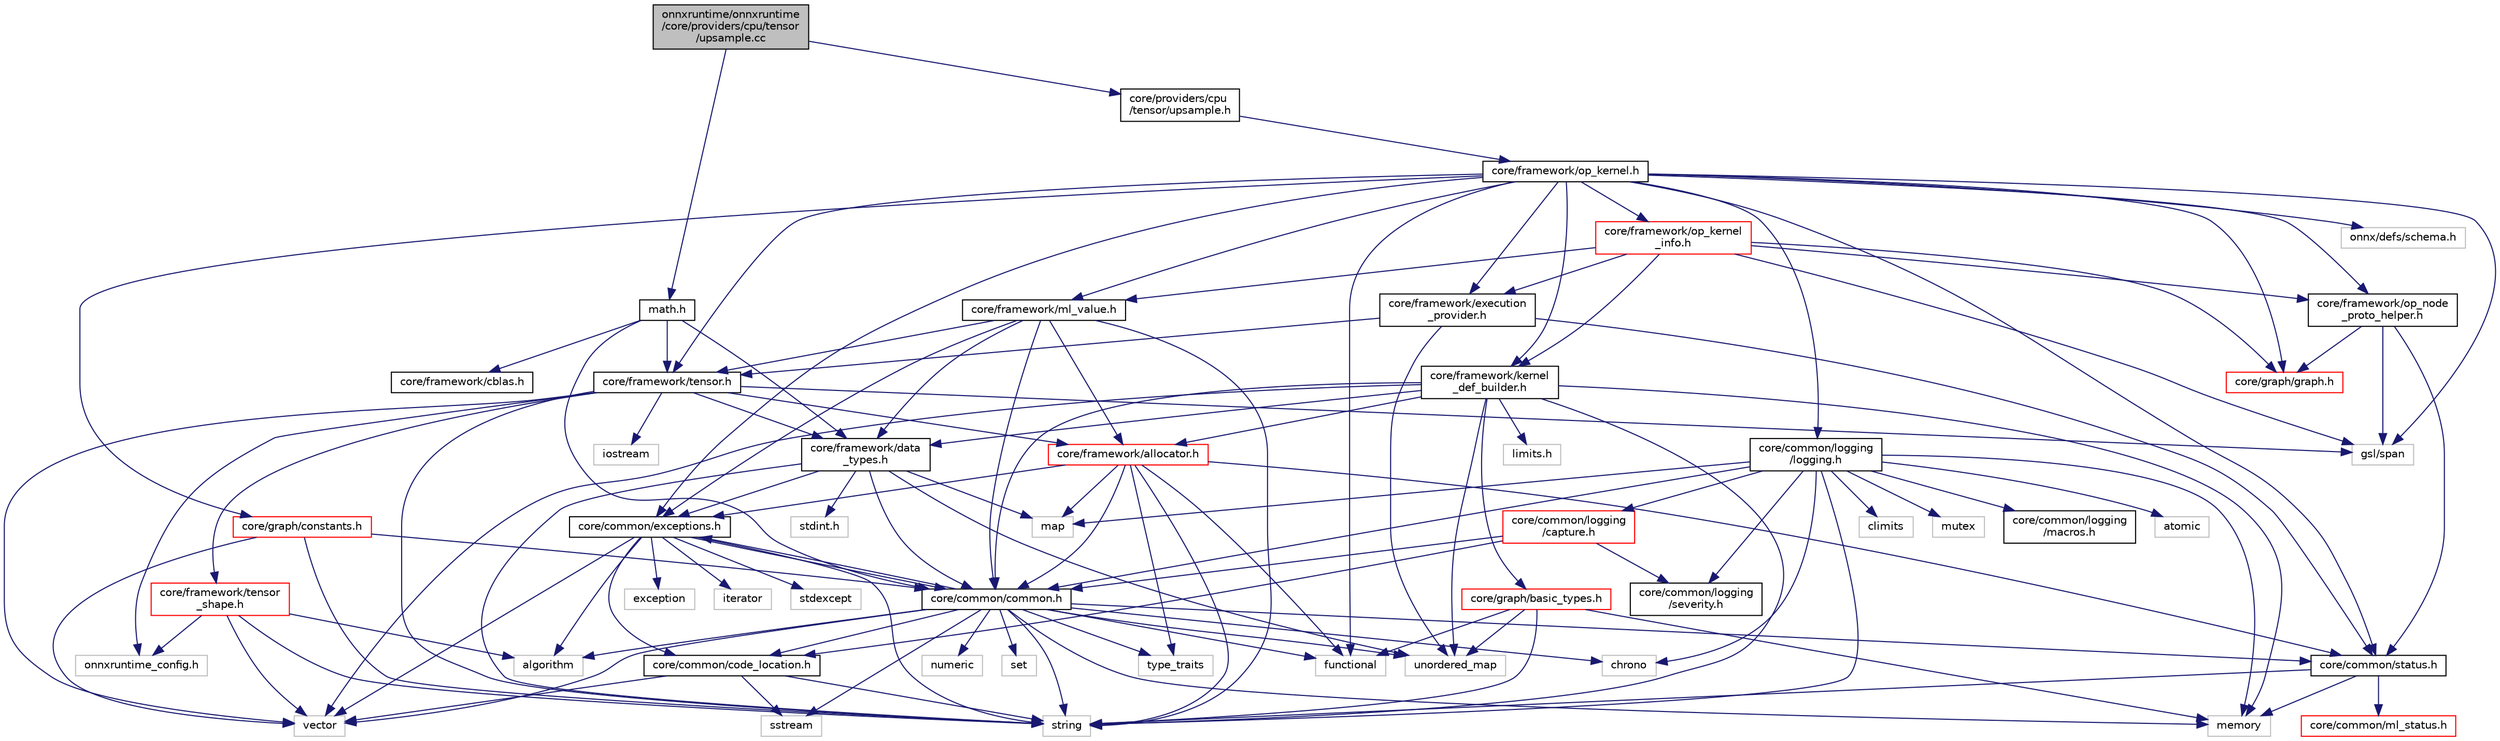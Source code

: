 digraph "onnxruntime/onnxruntime/core/providers/cpu/tensor/upsample.cc"
{
  edge [fontname="Helvetica",fontsize="10",labelfontname="Helvetica",labelfontsize="10"];
  node [fontname="Helvetica",fontsize="10",shape=record];
  Node0 [label="onnxruntime/onnxruntime\l/core/providers/cpu/tensor\l/upsample.cc",height=0.2,width=0.4,color="black", fillcolor="grey75", style="filled", fontcolor="black"];
  Node0 -> Node1 [color="midnightblue",fontsize="10",style="solid"];
  Node1 [label="core/providers/cpu\l/tensor/upsample.h",height=0.2,width=0.4,color="black", fillcolor="white", style="filled",URL="$cpu_2tensor_2upsample_8h.html"];
  Node1 -> Node2 [color="midnightblue",fontsize="10",style="solid"];
  Node2 [label="core/framework/op_kernel.h",height=0.2,width=0.4,color="black", fillcolor="white", style="filled",URL="$op__kernel_8h.html"];
  Node2 -> Node3 [color="midnightblue",fontsize="10",style="solid"];
  Node3 [label="functional",height=0.2,width=0.4,color="grey75", fillcolor="white", style="filled"];
  Node2 -> Node4 [color="midnightblue",fontsize="10",style="solid"];
  Node4 [label="core/common/exceptions.h",height=0.2,width=0.4,color="black", fillcolor="white", style="filled",URL="$exceptions_8h.html"];
  Node4 -> Node5 [color="midnightblue",fontsize="10",style="solid"];
  Node5 [label="algorithm",height=0.2,width=0.4,color="grey75", fillcolor="white", style="filled"];
  Node4 -> Node6 [color="midnightblue",fontsize="10",style="solid"];
  Node6 [label="exception",height=0.2,width=0.4,color="grey75", fillcolor="white", style="filled"];
  Node4 -> Node7 [color="midnightblue",fontsize="10",style="solid"];
  Node7 [label="iterator",height=0.2,width=0.4,color="grey75", fillcolor="white", style="filled"];
  Node4 -> Node8 [color="midnightblue",fontsize="10",style="solid"];
  Node8 [label="stdexcept",height=0.2,width=0.4,color="grey75", fillcolor="white", style="filled"];
  Node4 -> Node9 [color="midnightblue",fontsize="10",style="solid"];
  Node9 [label="string",height=0.2,width=0.4,color="grey75", fillcolor="white", style="filled"];
  Node4 -> Node10 [color="midnightblue",fontsize="10",style="solid"];
  Node10 [label="vector",height=0.2,width=0.4,color="grey75", fillcolor="white", style="filled"];
  Node4 -> Node11 [color="midnightblue",fontsize="10",style="solid"];
  Node11 [label="core/common/common.h",height=0.2,width=0.4,color="black", fillcolor="white", style="filled",URL="$include_2onnxruntime_2core_2common_2common_8h.html"];
  Node11 -> Node5 [color="midnightblue",fontsize="10",style="solid"];
  Node11 -> Node3 [color="midnightblue",fontsize="10",style="solid"];
  Node11 -> Node12 [color="midnightblue",fontsize="10",style="solid"];
  Node12 [label="memory",height=0.2,width=0.4,color="grey75", fillcolor="white", style="filled"];
  Node11 -> Node13 [color="midnightblue",fontsize="10",style="solid"];
  Node13 [label="numeric",height=0.2,width=0.4,color="grey75", fillcolor="white", style="filled"];
  Node11 -> Node14 [color="midnightblue",fontsize="10",style="solid"];
  Node14 [label="set",height=0.2,width=0.4,color="grey75", fillcolor="white", style="filled"];
  Node11 -> Node15 [color="midnightblue",fontsize="10",style="solid"];
  Node15 [label="sstream",height=0.2,width=0.4,color="grey75", fillcolor="white", style="filled"];
  Node11 -> Node9 [color="midnightblue",fontsize="10",style="solid"];
  Node11 -> Node16 [color="midnightblue",fontsize="10",style="solid"];
  Node16 [label="type_traits",height=0.2,width=0.4,color="grey75", fillcolor="white", style="filled"];
  Node11 -> Node17 [color="midnightblue",fontsize="10",style="solid"];
  Node17 [label="unordered_map",height=0.2,width=0.4,color="grey75", fillcolor="white", style="filled"];
  Node11 -> Node10 [color="midnightblue",fontsize="10",style="solid"];
  Node11 -> Node18 [color="midnightblue",fontsize="10",style="solid"];
  Node18 [label="chrono",height=0.2,width=0.4,color="grey75", fillcolor="white", style="filled"];
  Node11 -> Node19 [color="midnightblue",fontsize="10",style="solid"];
  Node19 [label="core/common/code_location.h",height=0.2,width=0.4,color="black", fillcolor="white", style="filled",URL="$code__location_8h.html"];
  Node19 -> Node15 [color="midnightblue",fontsize="10",style="solid"];
  Node19 -> Node9 [color="midnightblue",fontsize="10",style="solid"];
  Node19 -> Node10 [color="midnightblue",fontsize="10",style="solid"];
  Node11 -> Node4 [color="midnightblue",fontsize="10",style="solid"];
  Node11 -> Node20 [color="midnightblue",fontsize="10",style="solid"];
  Node20 [label="core/common/status.h",height=0.2,width=0.4,color="black", fillcolor="white", style="filled",URL="$status_8h.html"];
  Node20 -> Node12 [color="midnightblue",fontsize="10",style="solid"];
  Node20 -> Node9 [color="midnightblue",fontsize="10",style="solid"];
  Node20 -> Node21 [color="midnightblue",fontsize="10",style="solid"];
  Node21 [label="core/common/ml_status.h",height=0.2,width=0.4,color="red", fillcolor="white", style="filled",URL="$ml__status_8h.html"];
  Node4 -> Node19 [color="midnightblue",fontsize="10",style="solid"];
  Node2 -> Node23 [color="midnightblue",fontsize="10",style="solid"];
  Node23 [label="core/common/logging\l/logging.h",height=0.2,width=0.4,color="black", fillcolor="white", style="filled",URL="$logging_8h.html"];
  Node23 -> Node24 [color="midnightblue",fontsize="10",style="solid"];
  Node24 [label="atomic",height=0.2,width=0.4,color="grey75", fillcolor="white", style="filled"];
  Node23 -> Node18 [color="midnightblue",fontsize="10",style="solid"];
  Node23 -> Node25 [color="midnightblue",fontsize="10",style="solid"];
  Node25 [label="climits",height=0.2,width=0.4,color="grey75", fillcolor="white", style="filled"];
  Node23 -> Node26 [color="midnightblue",fontsize="10",style="solid"];
  Node26 [label="map",height=0.2,width=0.4,color="grey75", fillcolor="white", style="filled"];
  Node23 -> Node12 [color="midnightblue",fontsize="10",style="solid"];
  Node23 -> Node27 [color="midnightblue",fontsize="10",style="solid"];
  Node27 [label="mutex",height=0.2,width=0.4,color="grey75", fillcolor="white", style="filled"];
  Node23 -> Node9 [color="midnightblue",fontsize="10",style="solid"];
  Node23 -> Node11 [color="midnightblue",fontsize="10",style="solid"];
  Node23 -> Node28 [color="midnightblue",fontsize="10",style="solid"];
  Node28 [label="core/common/logging\l/capture.h",height=0.2,width=0.4,color="red", fillcolor="white", style="filled",URL="$capture_8h.html"];
  Node28 -> Node11 [color="midnightblue",fontsize="10",style="solid"];
  Node28 -> Node19 [color="midnightblue",fontsize="10",style="solid"];
  Node28 -> Node30 [color="midnightblue",fontsize="10",style="solid"];
  Node30 [label="core/common/logging\l/severity.h",height=0.2,width=0.4,color="black", fillcolor="white", style="filled",URL="$severity_8h.html"];
  Node23 -> Node30 [color="midnightblue",fontsize="10",style="solid"];
  Node23 -> Node31 [color="midnightblue",fontsize="10",style="solid"];
  Node31 [label="core/common/logging\l/macros.h",height=0.2,width=0.4,color="black", fillcolor="white", style="filled",URL="$macros_8h.html"];
  Node2 -> Node20 [color="midnightblue",fontsize="10",style="solid"];
  Node2 -> Node32 [color="midnightblue",fontsize="10",style="solid"];
  Node32 [label="core/framework/execution\l_provider.h",height=0.2,width=0.4,color="black", fillcolor="white", style="filled",URL="$execution__provider_8h.html"];
  Node32 -> Node17 [color="midnightblue",fontsize="10",style="solid"];
  Node32 -> Node20 [color="midnightblue",fontsize="10",style="solid"];
  Node32 -> Node33 [color="midnightblue",fontsize="10",style="solid"];
  Node33 [label="core/framework/tensor.h",height=0.2,width=0.4,color="black", fillcolor="white", style="filled",URL="$tensor_8h.html"];
  Node33 -> Node34 [color="midnightblue",fontsize="10",style="solid"];
  Node34 [label="iostream",height=0.2,width=0.4,color="grey75", fillcolor="white", style="filled"];
  Node33 -> Node9 [color="midnightblue",fontsize="10",style="solid"];
  Node33 -> Node10 [color="midnightblue",fontsize="10",style="solid"];
  Node33 -> Node35 [color="midnightblue",fontsize="10",style="solid"];
  Node35 [label="gsl/span",height=0.2,width=0.4,color="grey75", fillcolor="white", style="filled"];
  Node33 -> Node36 [color="midnightblue",fontsize="10",style="solid"];
  Node36 [label="core/framework/allocator.h",height=0.2,width=0.4,color="red", fillcolor="white", style="filled",URL="$framework_2allocator_8h.html"];
  Node36 -> Node3 [color="midnightblue",fontsize="10",style="solid"];
  Node36 -> Node26 [color="midnightblue",fontsize="10",style="solid"];
  Node36 -> Node9 [color="midnightblue",fontsize="10",style="solid"];
  Node36 -> Node16 [color="midnightblue",fontsize="10",style="solid"];
  Node36 -> Node11 [color="midnightblue",fontsize="10",style="solid"];
  Node36 -> Node4 [color="midnightblue",fontsize="10",style="solid"];
  Node36 -> Node20 [color="midnightblue",fontsize="10",style="solid"];
  Node33 -> Node46 [color="midnightblue",fontsize="10",style="solid"];
  Node46 [label="core/framework/data\l_types.h",height=0.2,width=0.4,color="black", fillcolor="white", style="filled",URL="$data__types_8h.html"];
  Node46 -> Node9 [color="midnightblue",fontsize="10",style="solid"];
  Node46 -> Node43 [color="midnightblue",fontsize="10",style="solid"];
  Node43 [label="stdint.h",height=0.2,width=0.4,color="grey75", fillcolor="white", style="filled"];
  Node46 -> Node17 [color="midnightblue",fontsize="10",style="solid"];
  Node46 -> Node26 [color="midnightblue",fontsize="10",style="solid"];
  Node46 -> Node11 [color="midnightblue",fontsize="10",style="solid"];
  Node46 -> Node4 [color="midnightblue",fontsize="10",style="solid"];
  Node33 -> Node47 [color="midnightblue",fontsize="10",style="solid"];
  Node47 [label="core/framework/tensor\l_shape.h",height=0.2,width=0.4,color="red", fillcolor="white", style="filled",URL="$tensor__shape_8h.html"];
  Node47 -> Node10 [color="midnightblue",fontsize="10",style="solid"];
  Node47 -> Node5 [color="midnightblue",fontsize="10",style="solid"];
  Node47 -> Node9 [color="midnightblue",fontsize="10",style="solid"];
  Node47 -> Node49 [color="midnightblue",fontsize="10",style="solid"];
  Node49 [label="onnxruntime_config.h",height=0.2,width=0.4,color="grey75", fillcolor="white", style="filled"];
  Node33 -> Node49 [color="midnightblue",fontsize="10",style="solid"];
  Node2 -> Node50 [color="midnightblue",fontsize="10",style="solid"];
  Node50 [label="core/framework/kernel\l_def_builder.h",height=0.2,width=0.4,color="black", fillcolor="white", style="filled",URL="$kernel__def__builder_8h.html"];
  Node50 -> Node12 [color="midnightblue",fontsize="10",style="solid"];
  Node50 -> Node9 [color="midnightblue",fontsize="10",style="solid"];
  Node50 -> Node17 [color="midnightblue",fontsize="10",style="solid"];
  Node50 -> Node10 [color="midnightblue",fontsize="10",style="solid"];
  Node50 -> Node51 [color="midnightblue",fontsize="10",style="solid"];
  Node51 [label="limits.h",height=0.2,width=0.4,color="grey75", fillcolor="white", style="filled"];
  Node50 -> Node11 [color="midnightblue",fontsize="10",style="solid"];
  Node50 -> Node39 [color="midnightblue",fontsize="10",style="solid"];
  Node39 [label="core/graph/basic_types.h",height=0.2,width=0.4,color="red", fillcolor="white", style="filled",URL="$basic__types_8h.html"];
  Node39 -> Node17 [color="midnightblue",fontsize="10",style="solid"];
  Node39 -> Node9 [color="midnightblue",fontsize="10",style="solid"];
  Node39 -> Node12 [color="midnightblue",fontsize="10",style="solid"];
  Node39 -> Node3 [color="midnightblue",fontsize="10",style="solid"];
  Node50 -> Node46 [color="midnightblue",fontsize="10",style="solid"];
  Node50 -> Node36 [color="midnightblue",fontsize="10",style="solid"];
  Node2 -> Node52 [color="midnightblue",fontsize="10",style="solid"];
  Node52 [label="core/framework/ml_value.h",height=0.2,width=0.4,color="black", fillcolor="white", style="filled",URL="$ml__value_8h.html"];
  Node52 -> Node9 [color="midnightblue",fontsize="10",style="solid"];
  Node52 -> Node11 [color="midnightblue",fontsize="10",style="solid"];
  Node52 -> Node4 [color="midnightblue",fontsize="10",style="solid"];
  Node52 -> Node36 [color="midnightblue",fontsize="10",style="solid"];
  Node52 -> Node46 [color="midnightblue",fontsize="10",style="solid"];
  Node52 -> Node33 [color="midnightblue",fontsize="10",style="solid"];
  Node2 -> Node53 [color="midnightblue",fontsize="10",style="solid"];
  Node53 [label="core/framework/op_kernel\l_info.h",height=0.2,width=0.4,color="red", fillcolor="white", style="filled",URL="$op__kernel__info_8h.html"];
  Node53 -> Node32 [color="midnightblue",fontsize="10",style="solid"];
  Node53 -> Node50 [color="midnightblue",fontsize="10",style="solid"];
  Node53 -> Node52 [color="midnightblue",fontsize="10",style="solid"];
  Node53 -> Node54 [color="midnightblue",fontsize="10",style="solid"];
  Node54 [label="core/framework/op_node\l_proto_helper.h",height=0.2,width=0.4,color="black", fillcolor="white", style="filled",URL="$op__node__proto__helper_8h.html"];
  Node54 -> Node20 [color="midnightblue",fontsize="10",style="solid"];
  Node54 -> Node55 [color="midnightblue",fontsize="10",style="solid"];
  Node55 [label="core/graph/graph.h",height=0.2,width=0.4,color="red", fillcolor="white", style="filled",URL="$graph_8h.html"];
  Node54 -> Node35 [color="midnightblue",fontsize="10",style="solid"];
  Node53 -> Node55 [color="midnightblue",fontsize="10",style="solid"];
  Node53 -> Node35 [color="midnightblue",fontsize="10",style="solid"];
  Node2 -> Node54 [color="midnightblue",fontsize="10",style="solid"];
  Node2 -> Node33 [color="midnightblue",fontsize="10",style="solid"];
  Node2 -> Node60 [color="midnightblue",fontsize="10",style="solid"];
  Node60 [label="core/graph/constants.h",height=0.2,width=0.4,color="red", fillcolor="white", style="filled",URL="$constants_8h.html"];
  Node60 -> Node9 [color="midnightblue",fontsize="10",style="solid"];
  Node60 -> Node10 [color="midnightblue",fontsize="10",style="solid"];
  Node60 -> Node11 [color="midnightblue",fontsize="10",style="solid"];
  Node2 -> Node55 [color="midnightblue",fontsize="10",style="solid"];
  Node2 -> Node35 [color="midnightblue",fontsize="10",style="solid"];
  Node2 -> Node64 [color="midnightblue",fontsize="10",style="solid"];
  Node64 [label="onnx/defs/schema.h",height=0.2,width=0.4,color="grey75", fillcolor="white", style="filled"];
  Node0 -> Node69 [color="midnightblue",fontsize="10",style="solid"];
  Node69 [label="math.h",height=0.2,width=0.4,color="black", fillcolor="white", style="filled",URL="$math_8h.html"];
  Node69 -> Node70 [color="midnightblue",fontsize="10",style="solid"];
  Node70 [label="core/framework/cblas.h",height=0.2,width=0.4,color="black", fillcolor="white", style="filled",URL="$cblas_8h.html"];
  Node69 -> Node11 [color="midnightblue",fontsize="10",style="solid"];
  Node69 -> Node46 [color="midnightblue",fontsize="10",style="solid"];
  Node69 -> Node33 [color="midnightblue",fontsize="10",style="solid"];
}

